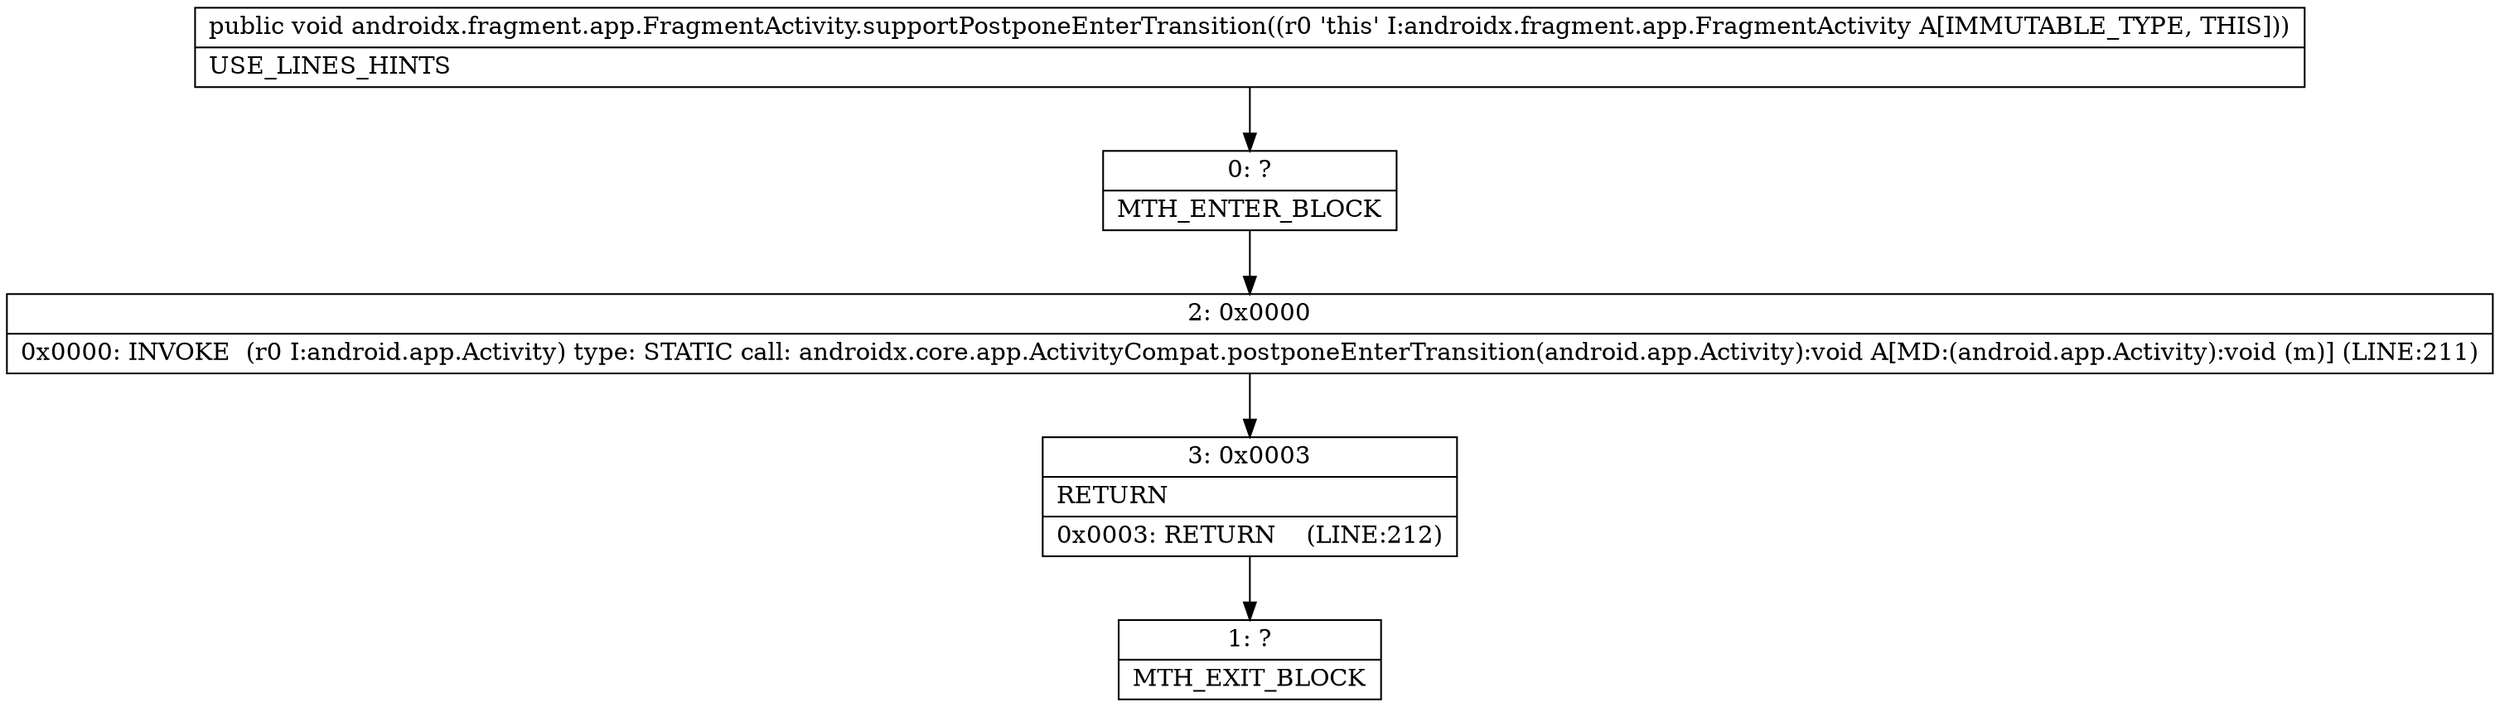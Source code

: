 digraph "CFG forandroidx.fragment.app.FragmentActivity.supportPostponeEnterTransition()V" {
Node_0 [shape=record,label="{0\:\ ?|MTH_ENTER_BLOCK\l}"];
Node_2 [shape=record,label="{2\:\ 0x0000|0x0000: INVOKE  (r0 I:android.app.Activity) type: STATIC call: androidx.core.app.ActivityCompat.postponeEnterTransition(android.app.Activity):void A[MD:(android.app.Activity):void (m)] (LINE:211)\l}"];
Node_3 [shape=record,label="{3\:\ 0x0003|RETURN\l|0x0003: RETURN    (LINE:212)\l}"];
Node_1 [shape=record,label="{1\:\ ?|MTH_EXIT_BLOCK\l}"];
MethodNode[shape=record,label="{public void androidx.fragment.app.FragmentActivity.supportPostponeEnterTransition((r0 'this' I:androidx.fragment.app.FragmentActivity A[IMMUTABLE_TYPE, THIS]))  | USE_LINES_HINTS\l}"];
MethodNode -> Node_0;Node_0 -> Node_2;
Node_2 -> Node_3;
Node_3 -> Node_1;
}

